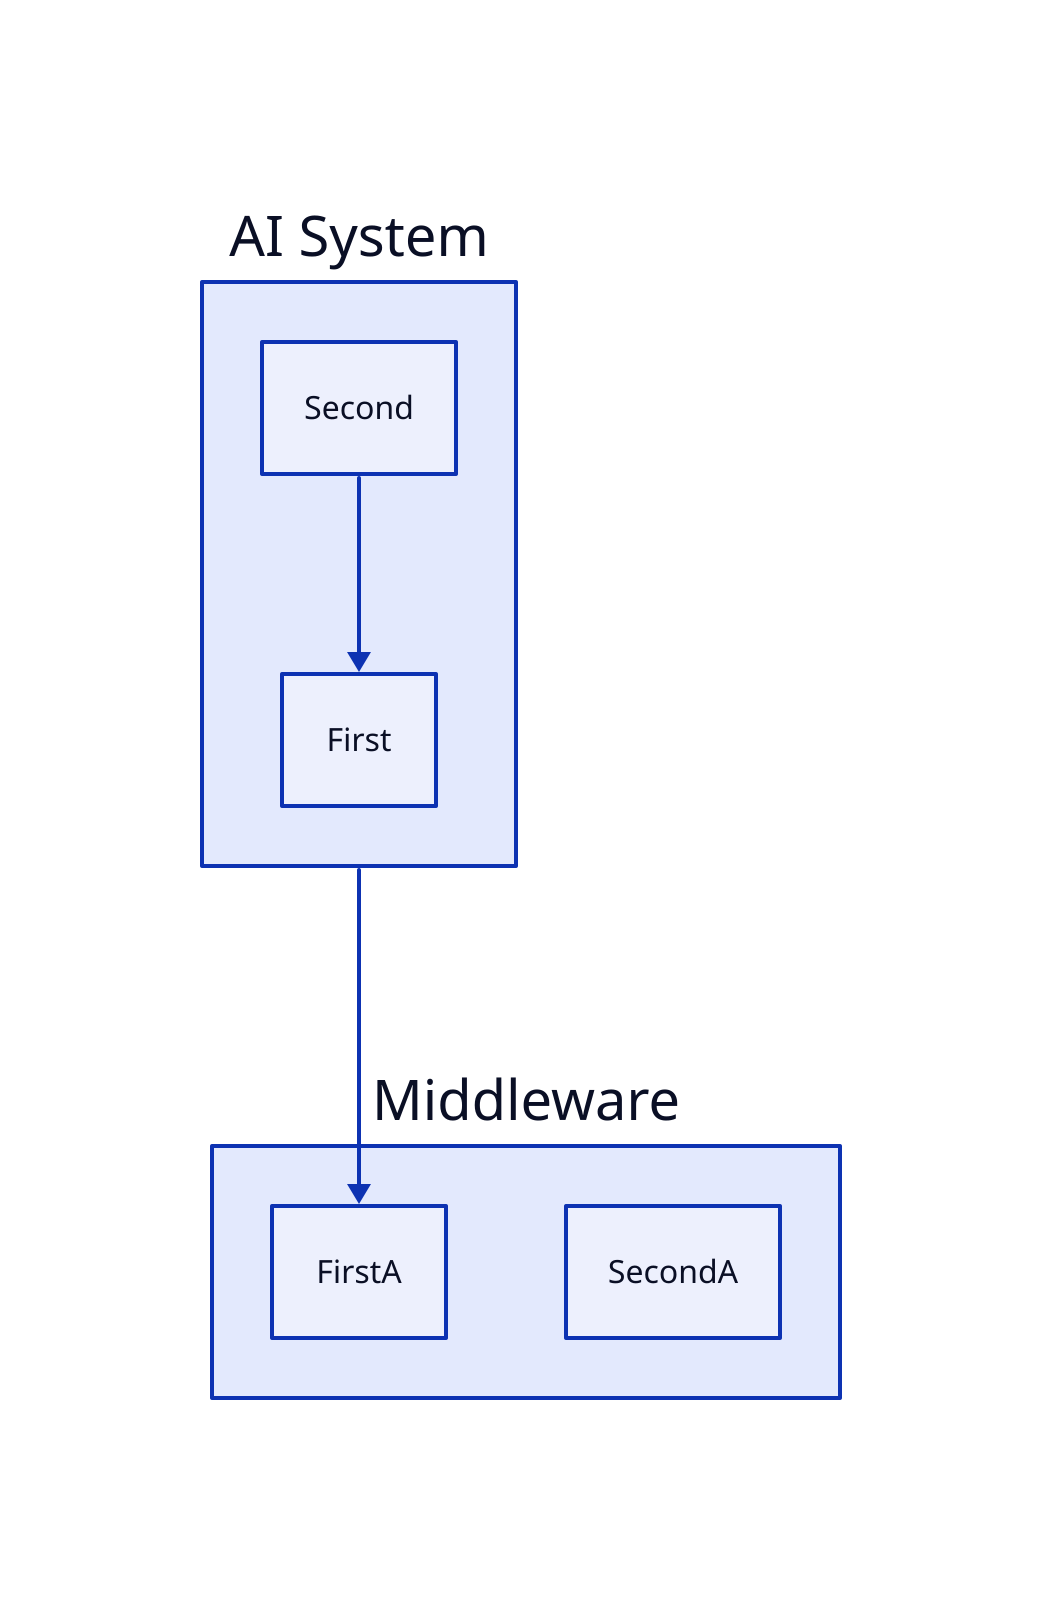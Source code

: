 AI System: {
    First
    Second
}

Middleware: {
    FirstA
    SecondA
}

AI System -> Middleware.FirstA
AI System.Second -> AI System.First
